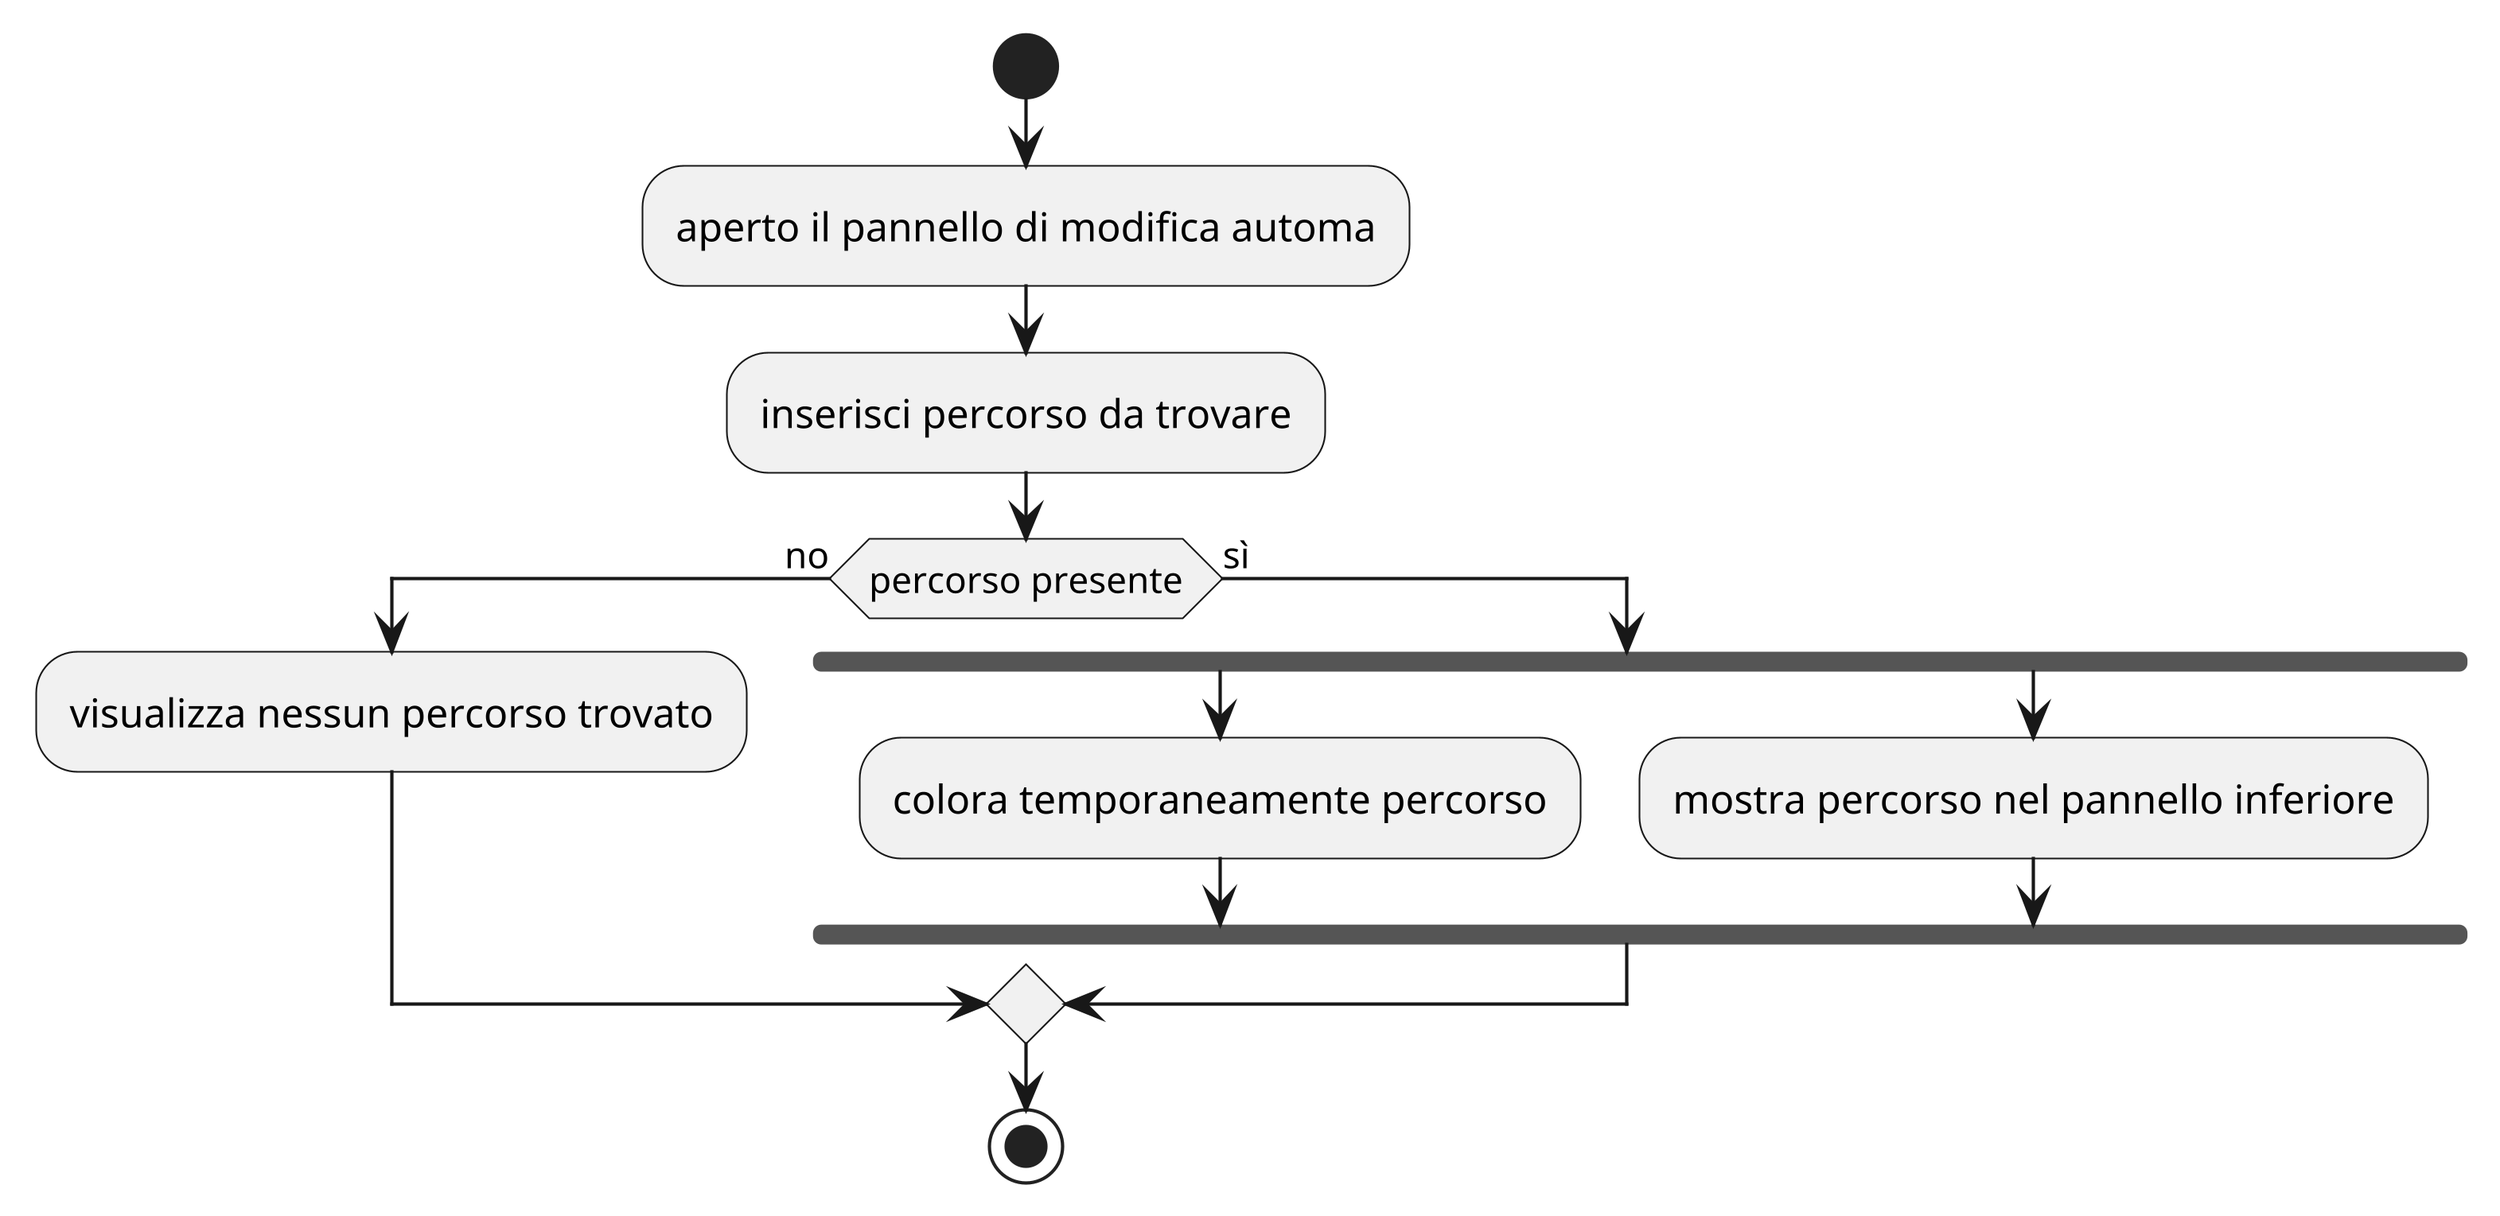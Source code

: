 @startuml
skinparam dpi 400
start
:aperto il pannello di modifica automa;
:inserisci percorso da trovare;
if(percorso presente) then (no)
:visualizza nessun percorso trovato;
else (sì)
fork
:colora temporaneamente percorso;
fork again
:mostra percorso nel pannello inferiore; 
end fork
endif
stop
@enduml
